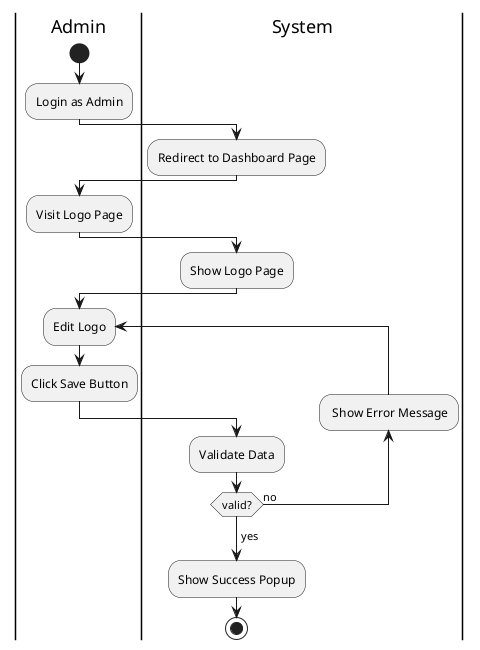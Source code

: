 @startuml EditLogo
|Admin|
start
:Login as Admin;
|System|
:Redirect to Dashboard Page;
|Admin|
:Visit Logo Page;
|System|
:Show Logo Page;
|Admin|
repeat :Edit Logo;
:Click Save Button;
|System|
:Validate Data;
backward: Show Error Message;
repeat while(valid?) is (no)
-> yes;
:Show Success Popup;
stop
@enduml
